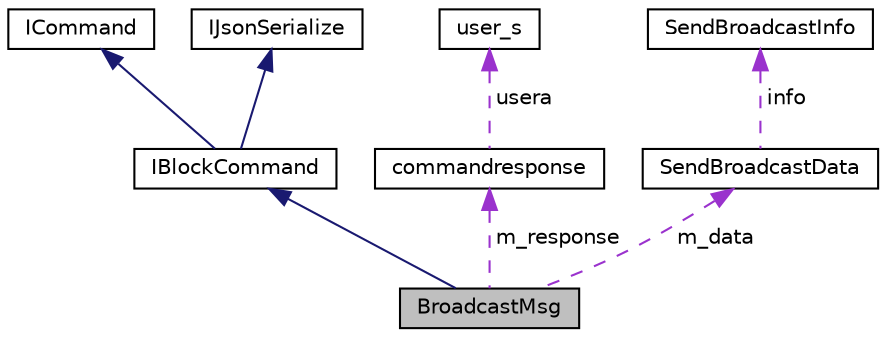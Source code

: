 digraph "BroadcastMsg"
{
  edge [fontname="Helvetica",fontsize="10",labelfontname="Helvetica",labelfontsize="10"];
  node [fontname="Helvetica",fontsize="10",shape=record];
  Node4 [label="BroadcastMsg",height=0.2,width=0.4,color="black", fillcolor="grey75", style="filled", fontcolor="black"];
  Node5 -> Node4 [dir="back",color="midnightblue",fontsize="10",style="solid",fontname="Helvetica"];
  Node5 [label="IBlockCommand",height=0.2,width=0.4,color="black", fillcolor="white", style="filled",URL="$class_i_block_command.html",tooltip="Base interface for command. It combain ICommand and IJsonSerialize Interface. "];
  Node6 -> Node5 [dir="back",color="midnightblue",fontsize="10",style="solid",fontname="Helvetica"];
  Node6 [label="ICommand",height=0.2,width=0.4,color="black", fillcolor="white", style="filled",URL="$class_i_command.html",tooltip="Command Interface. Base class for all command. "];
  Node7 -> Node5 [dir="back",color="midnightblue",fontsize="10",style="solid",fontname="Helvetica"];
  Node7 [label="IJsonSerialize",height=0.2,width=0.4,color="black", fillcolor="white", style="filled",URL="$class_i_json_serialize.html",tooltip="Interface which allow convert command data to JSON or string. Not used for now. "];
  Node8 -> Node4 [dir="back",color="darkorchid3",fontsize="10",style="dashed",label=" m_response" ,fontname="Helvetica"];
  Node8 [label="commandresponse",height=0.2,width=0.4,color="black", fillcolor="white", style="filled",URL="$structcommandresponse.html",tooltip="Struct data for all command which are changed blockchain data. "];
  Node9 -> Node8 [dir="back",color="darkorchid3",fontsize="10",style="dashed",label=" usera" ,fontname="Helvetica"];
  Node9 [label="user_s",height=0.2,width=0.4,color="black", fillcolor="white", style="filled",URL="$structuser__s.html"];
  Node10 -> Node4 [dir="back",color="darkorchid3",fontsize="10",style="dashed",label=" m_data" ,fontname="Helvetica"];
  Node10 [label="SendBroadcastData",height=0.2,width=0.4,color="black", fillcolor="white", style="filled",URL="$struct_send_broadcast_data.html",tooltip="Data used in send broadcast command. "];
  Node11 -> Node10 [dir="back",color="darkorchid3",fontsize="10",style="dashed",label=" info" ,fontname="Helvetica"];
  Node11 [label="SendBroadcastInfo",height=0.2,width=0.4,color="black", fillcolor="white", style="filled",URL="$struct_send_broadcast_info.html",tooltip="Send Broadcast info. "];
}
